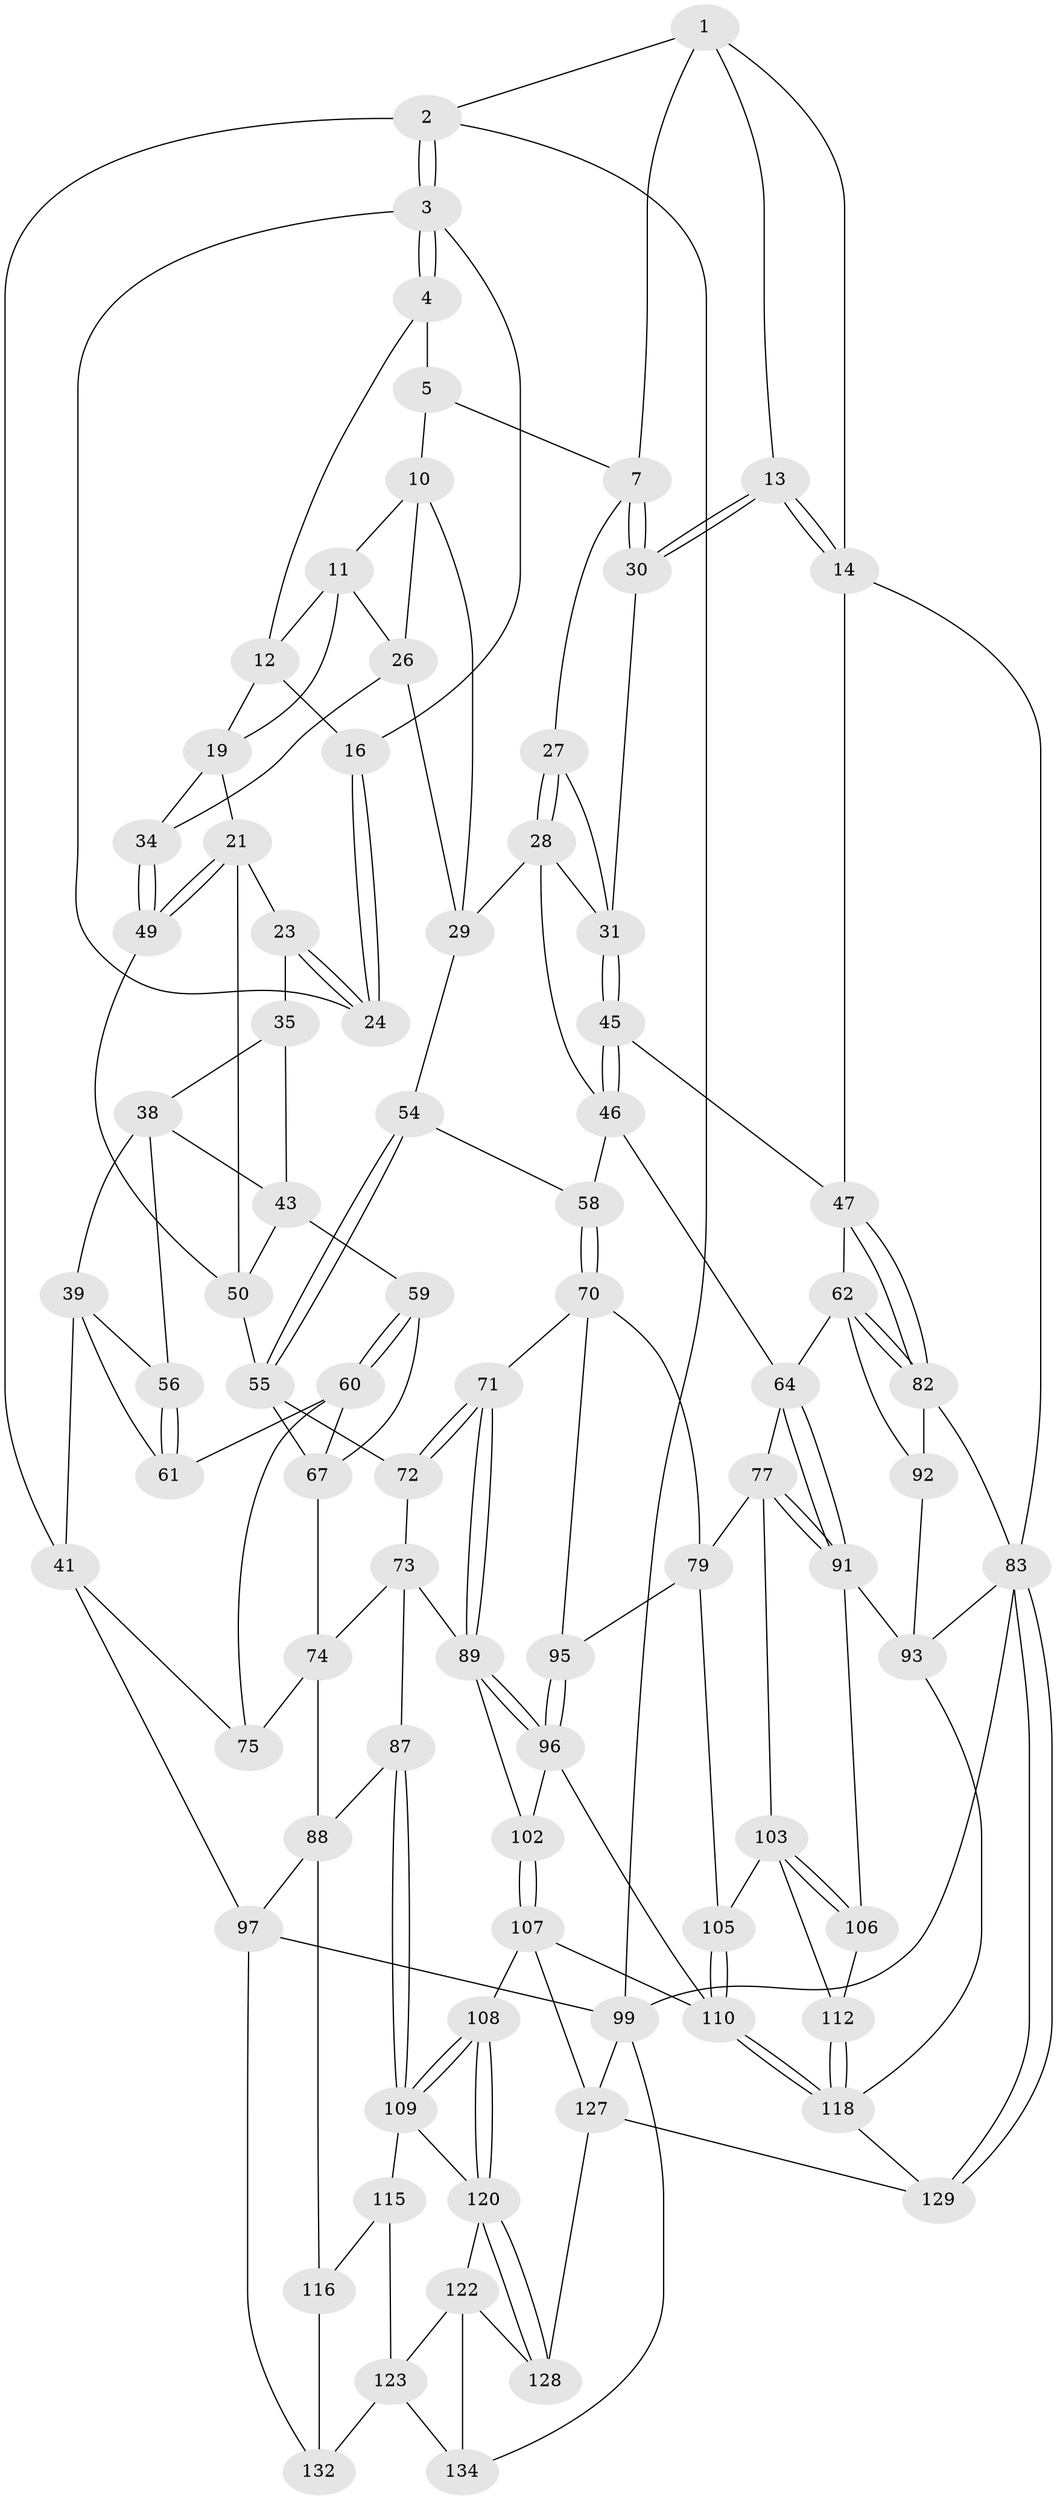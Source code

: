 // Generated by graph-tools (version 1.1) at 2025/52/02/27/25 19:52:39]
// undirected, 83 vertices, 184 edges
graph export_dot {
graph [start="1"]
  node [color=gray90,style=filled];
  1 [pos="+0.8129376413365895+0",super="+6"];
  2 [pos="+0+0"];
  3 [pos="+0+0",super="+15"];
  4 [pos="+0.44001767501998923+0"];
  5 [pos="+0.6860377053457186+0",super="+9"];
  7 [pos="+0.7797286659987649+0.1267525007962103",super="+8"];
  10 [pos="+0.6225382434150558+0.13109183023417503",super="+25"];
  11 [pos="+0.4754753645827847+0.027292956510603927",super="+18"];
  12 [pos="+0.4342819400032093+0",super="+17"];
  13 [pos="+1+0.18899462810777867"];
  14 [pos="+1+0.27084557616096516"];
  16 [pos="+0.11226032232069819+0.021577460797612417"];
  19 [pos="+0.36915413009303366+0.09564036608323603",super="+20"];
  21 [pos="+0.29172732404110546+0.20488921954139808",super="+22"];
  23 [pos="+0.28350748558832206+0.20759991304623615"];
  24 [pos="+0.2706557261788296+0.19492548361543993",super="+37"];
  26 [pos="+0.5344458240191476+0.23301366490065947",super="+33"];
  27 [pos="+0.7120090335543312+0.22562181069859696"];
  28 [pos="+0.6702254325121275+0.3173589950045072",super="+44"];
  29 [pos="+0.6008364838021806+0.2870087501284302",super="+53"];
  30 [pos="+0.8546041440513357+0.18489550232037877"];
  31 [pos="+0.8239169971995752+0.2559239452561081",super="+32"];
  34 [pos="+0.4666805575323059+0.2583723864949798"];
  35 [pos="+0.03914308084087284+0.15108262475648845",super="+36"];
  38 [pos="+0.04453497939749227+0.17162614279932756",super="+42"];
  39 [pos="+0.024721073561189556+0.30579729257178007",super="+40"];
  41 [pos="+0+0.4499407204892885",super="+76"];
  43 [pos="+0.18726644396866854+0.2974251350029821",super="+51"];
  45 [pos="+0.8420367276138626+0.3775168823999164"];
  46 [pos="+0.7210352097794118+0.42456165768112514",super="+57"];
  47 [pos="+1+0.34105910598285893",super="+48"];
  49 [pos="+0.43275254356702536+0.2986435304737606"];
  50 [pos="+0.3472236571819589+0.37052165422809574",super="+52"];
  54 [pos="+0.5119585343100812+0.42295608844707416"];
  55 [pos="+0.42659152982219883+0.44635501085832036",super="+66"];
  56 [pos="+0.11978779926572211+0.3440041127197786"];
  58 [pos="+0.5947868174010799+0.46309438224743643"];
  59 [pos="+0.2325358755636848+0.43990835292813535"];
  60 [pos="+0.12519710654413382+0.4675147571855958",super="+69"];
  61 [pos="+0.101299996885842+0.4458185514611904"];
  62 [pos="+0.8973548784128964+0.5734600605589734",super="+63"];
  64 [pos="+0.824622741674012+0.5925011737765973",super="+65"];
  67 [pos="+0.2774017018977952+0.4975823132491074",super="+68"];
  70 [pos="+0.5294668581692243+0.6332187782487665",super="+80"];
  71 [pos="+0.44205197071344526+0.6118133644582382"];
  72 [pos="+0.4116413259486488+0.5674606077444465"];
  73 [pos="+0.4035845695356005+0.5697214829429224",super="+86"];
  74 [pos="+0.2877482044983063+0.5953113712619497",super="+81"];
  75 [pos="+0.13871622975867937+0.6037853744517991"];
  77 [pos="+0.631131743411601+0.6591524232101699",super="+78"];
  79 [pos="+0.5625023227564192+0.6538149270570808",super="+100"];
  82 [pos="+1+0.5538632861451006",super="+85"];
  83 [pos="+1+1",super="+84"];
  87 [pos="+0.21879980962163245+0.707016861433339"];
  88 [pos="+0.1898510318378043+0.6866874494628042",super="+113"];
  89 [pos="+0.41218588546521867+0.6691442842242191",super="+90"];
  91 [pos="+0.722783187263529+0.7312224258752841",super="+94"];
  92 [pos="+0.8475292562944152+0.7308349624676778"];
  93 [pos="+0.7736582000542777+0.8078051033729614",super="+125"];
  95 [pos="+0.4764486577902648+0.7653688436219702"];
  96 [pos="+0.4472961777032729+0.7795395381824115",super="+101"];
  97 [pos="+0+0.8397840369095724",super="+98"];
  99 [pos="+0+1",super="+135"];
  102 [pos="+0.3664753410370178+0.8038373961356281"];
  103 [pos="+0.5994844600772292+0.6866358160405842",super="+104"];
  105 [pos="+0.5497979076312587+0.8015200626534528"];
  106 [pos="+0.6682997131810456+0.8143557604138986"];
  107 [pos="+0.34550226146376234+0.8290243100816149",super="+119"];
  108 [pos="+0.3349977425558835+0.8369292558166782"];
  109 [pos="+0.25329042719216943+0.7875858307698305",super="+114"];
  110 [pos="+0.5427880364073647+0.8593610832424255",super="+111"];
  112 [pos="+0.6408463602643557+0.8365488440422074"];
  115 [pos="+0.22833130014269307+0.839526570131805",super="+124"];
  116 [pos="+0.17189569123945697+0.8602757634641854",super="+117"];
  118 [pos="+0.5872575220632977+0.9064229752499099",super="+126"];
  120 [pos="+0.3308263340750161+0.865940595561705",super="+121"];
  122 [pos="+0.23862262537797269+0.9176433020082148",super="+131"];
  123 [pos="+0.2222767738901255+0.9175867137690533",super="+133"];
  127 [pos="+0.4171291439735676+0.939282797016872",super="+130"];
  128 [pos="+0.33820423284134304+0.9078936254058232"];
  129 [pos="+0.6485453875450742+1"];
  132 [pos="+0.13416818156015525+0.9361843251839728"];
  134 [pos="+0.2674929237466159+1"];
  1 -- 2;
  1 -- 14;
  1 -- 13;
  1 -- 7;
  2 -- 3;
  2 -- 3;
  2 -- 41;
  2 -- 99;
  3 -- 4;
  3 -- 4;
  3 -- 16;
  3 -- 24;
  4 -- 5;
  4 -- 12;
  5 -- 10;
  5 -- 7;
  7 -- 30;
  7 -- 30;
  7 -- 27;
  10 -- 11;
  10 -- 26;
  10 -- 29;
  11 -- 12;
  11 -- 19;
  11 -- 26;
  12 -- 16;
  12 -- 19;
  13 -- 14;
  13 -- 14;
  13 -- 30;
  13 -- 30;
  14 -- 47;
  14 -- 83;
  16 -- 24;
  16 -- 24;
  19 -- 34;
  19 -- 21;
  21 -- 49;
  21 -- 49;
  21 -- 50;
  21 -- 23;
  23 -- 24;
  23 -- 24;
  23 -- 35;
  26 -- 34;
  26 -- 29;
  27 -- 28;
  27 -- 28;
  27 -- 31;
  28 -- 29;
  28 -- 46;
  28 -- 31;
  29 -- 54;
  30 -- 31;
  31 -- 45;
  31 -- 45;
  34 -- 49;
  34 -- 49;
  35 -- 38;
  35 -- 43;
  38 -- 39;
  38 -- 56;
  38 -- 43;
  39 -- 56;
  39 -- 41;
  39 -- 61;
  41 -- 75;
  41 -- 97;
  43 -- 59;
  43 -- 50;
  45 -- 46;
  45 -- 46;
  45 -- 47;
  46 -- 58;
  46 -- 64;
  47 -- 82;
  47 -- 82;
  47 -- 62;
  49 -- 50;
  50 -- 55;
  54 -- 55;
  54 -- 55;
  54 -- 58;
  55 -- 72;
  55 -- 67;
  56 -- 61;
  56 -- 61;
  58 -- 70;
  58 -- 70;
  59 -- 60;
  59 -- 60;
  59 -- 67;
  60 -- 61;
  60 -- 75;
  60 -- 67;
  62 -- 82;
  62 -- 82;
  62 -- 64;
  62 -- 92;
  64 -- 91;
  64 -- 91;
  64 -- 77;
  67 -- 74;
  70 -- 71;
  70 -- 95;
  70 -- 79;
  71 -- 72;
  71 -- 72;
  71 -- 89;
  71 -- 89;
  72 -- 73;
  73 -- 74;
  73 -- 89;
  73 -- 87;
  74 -- 88;
  74 -- 75;
  77 -- 91;
  77 -- 91;
  77 -- 79;
  77 -- 103;
  79 -- 105;
  79 -- 95;
  82 -- 83;
  82 -- 92;
  83 -- 129;
  83 -- 129;
  83 -- 99;
  83 -- 93;
  87 -- 88;
  87 -- 109;
  87 -- 109;
  88 -- 97;
  88 -- 116;
  89 -- 96;
  89 -- 96;
  89 -- 102;
  91 -- 106;
  91 -- 93;
  92 -- 93;
  93 -- 118;
  95 -- 96;
  95 -- 96;
  96 -- 102;
  96 -- 110;
  97 -- 99;
  97 -- 132;
  99 -- 134;
  99 -- 127;
  102 -- 107;
  102 -- 107;
  103 -- 106;
  103 -- 106;
  103 -- 112;
  103 -- 105;
  105 -- 110;
  105 -- 110;
  106 -- 112;
  107 -- 108;
  107 -- 127;
  107 -- 110;
  108 -- 109;
  108 -- 109;
  108 -- 120;
  108 -- 120;
  109 -- 120;
  109 -- 115;
  110 -- 118;
  110 -- 118;
  112 -- 118;
  112 -- 118;
  115 -- 116 [weight=2];
  115 -- 123;
  116 -- 132;
  118 -- 129;
  120 -- 128;
  120 -- 128;
  120 -- 122;
  122 -- 123;
  122 -- 128;
  122 -- 134;
  123 -- 132;
  123 -- 134;
  127 -- 128;
  127 -- 129;
}
